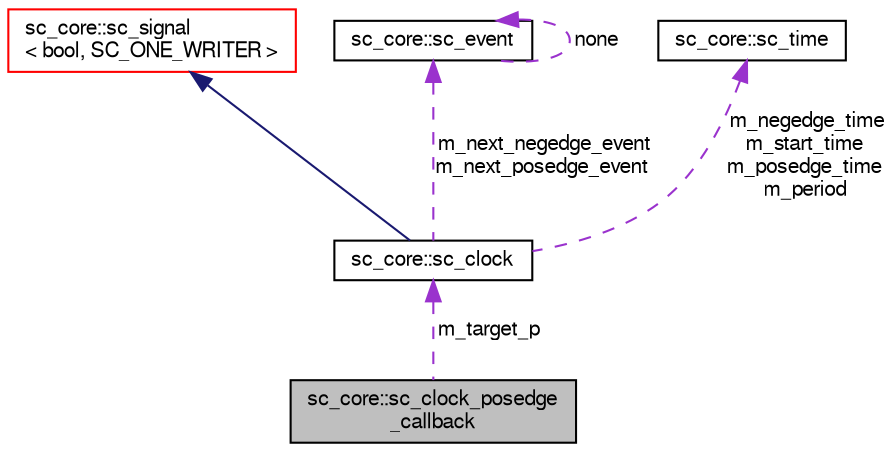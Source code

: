 digraph "sc_core::sc_clock_posedge_callback"
{
  edge [fontname="FreeSans",fontsize="10",labelfontname="FreeSans",labelfontsize="10"];
  node [fontname="FreeSans",fontsize="10",shape=record];
  Node1 [label="sc_core::sc_clock_posedge\l_callback",height=0.2,width=0.4,color="black", fillcolor="grey75", style="filled", fontcolor="black"];
  Node2 -> Node1 [dir="back",color="darkorchid3",fontsize="10",style="dashed",label=" m_target_p" ,fontname="FreeSans"];
  Node2 [label="sc_core::sc_clock",height=0.2,width=0.4,color="black", fillcolor="white", style="filled",URL="$a01112.html"];
  Node3 -> Node2 [dir="back",color="midnightblue",fontsize="10",style="solid",fontname="FreeSans"];
  Node3 [label="sc_core::sc_signal\l\< bool, SC_ONE_WRITER \>",height=0.2,width=0.4,color="red", fillcolor="white", style="filled",URL="$a01252.html"];
  Node12 -> Node2 [dir="back",color="darkorchid3",fontsize="10",style="dashed",label=" m_next_negedge_event\nm_next_posedge_event" ,fontname="FreeSans"];
  Node12 [label="sc_core::sc_event",height=0.2,width=0.4,color="black", fillcolor="white", style="filled",URL="$a01828.html"];
  Node12 -> Node12 [dir="back",color="darkorchid3",fontsize="10",style="dashed",label=" none" ,fontname="FreeSans"];
  Node15 -> Node2 [dir="back",color="darkorchid3",fontsize="10",style="dashed",label=" m_negedge_time\nm_start_time\nm_posedge_time\nm_period" ,fontname="FreeSans"];
  Node15 [label="sc_core::sc_time",height=0.2,width=0.4,color="black", fillcolor="white", style="filled",URL="$a01996.html"];
}
